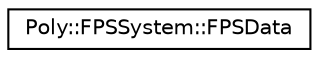 digraph "Graphical Class Hierarchy"
{
  edge [fontname="Helvetica",fontsize="10",labelfontname="Helvetica",labelfontsize="10"];
  node [fontname="Helvetica",fontsize="10",shape=record];
  rankdir="LR";
  Node0 [label="Poly::FPSSystem::FPSData",height=0.2,width=0.4,color="black", fillcolor="white", style="filled",URL="$struct_poly_1_1_f_p_s_system_1_1_f_p_s_data.html"];
}

